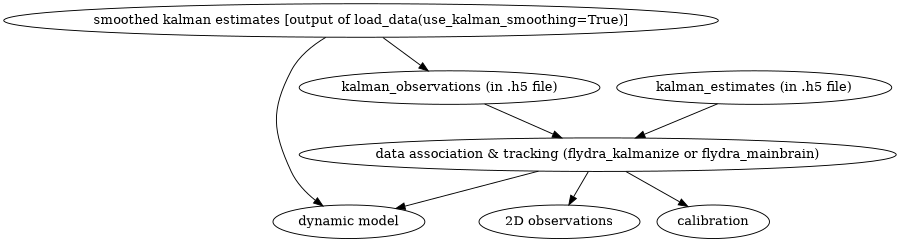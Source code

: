 digraph G {
  size ="6,4";
  da -> TwoDee;
  da -> cal;
  da -> motion_model;
  kalman_observations -> da;
  kalman_estimates -> da;
  smoothed_kalman_estimates -> kalman_observations;  
  smoothed_kalman_estimates -> motion_model;

  da [label="data association & tracking (flydra_kalmanize or flydra_mainbrain)"];
  TwoDee [label="2D observations"];
  cal [label="calibration"];
  motion_model [label="dynamic model"];
  kalman_estimates [label="kalman_estimates (in .h5 file)"];
  kalman_observations [label="kalman_observations (in .h5 file)"];
  smoothed_kalman_estimates [label="smoothed kalman estimates [output of load_data(use_kalman_smoothing=True)]"];
}
